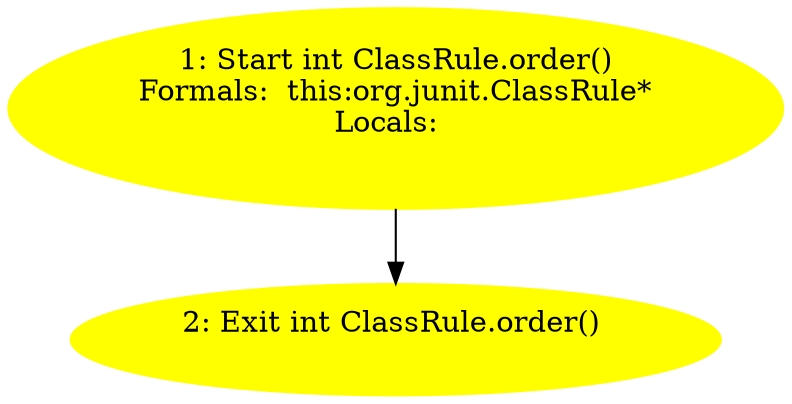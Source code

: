 /* @generated */
digraph cfg {
"org.junit.ClassRule.order():int.4d8c3c933f6965f95beb06dc9a4fb712_1" [label="1: Start int ClassRule.order()\nFormals:  this:org.junit.ClassRule*\nLocals:  \n  " color=yellow style=filled]
	

	 "org.junit.ClassRule.order():int.4d8c3c933f6965f95beb06dc9a4fb712_1" -> "org.junit.ClassRule.order():int.4d8c3c933f6965f95beb06dc9a4fb712_2" ;
"org.junit.ClassRule.order():int.4d8c3c933f6965f95beb06dc9a4fb712_2" [label="2: Exit int ClassRule.order() \n  " color=yellow style=filled]
	

}
